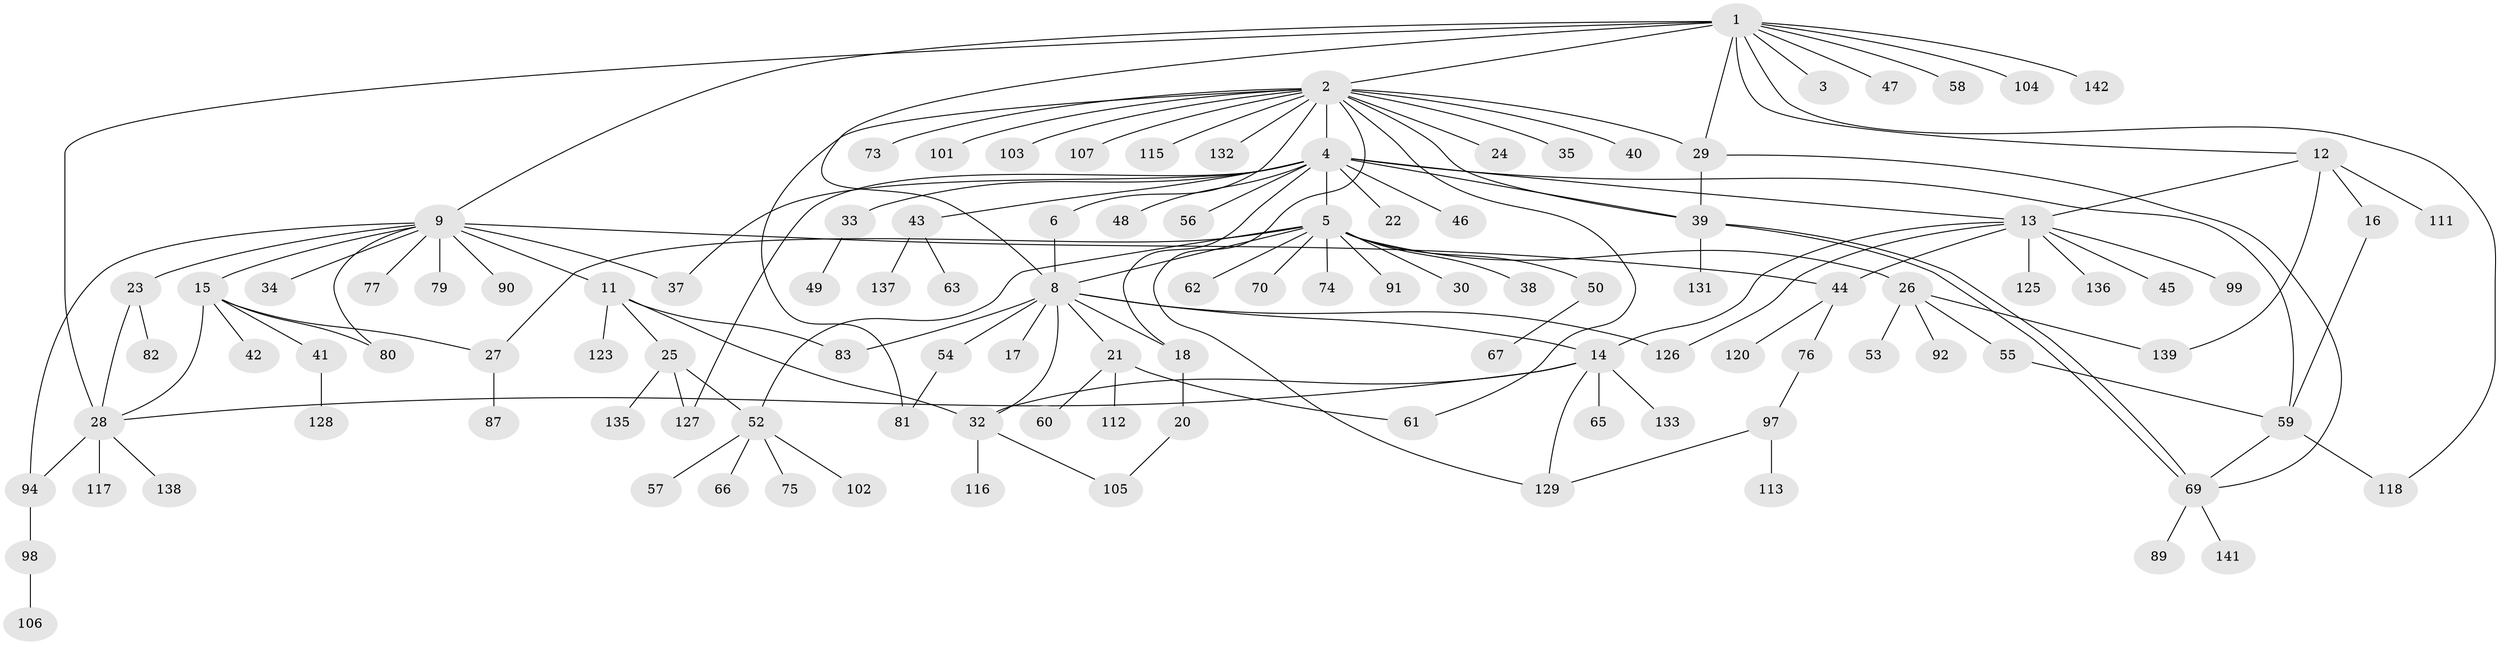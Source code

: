 // original degree distribution, {13: 0.006944444444444444, 17: 0.006944444444444444, 1: 0.4791666666666667, 12: 0.013888888888888888, 6: 0.04861111111111111, 2: 0.25, 8: 0.006944444444444444, 9: 0.006944444444444444, 5: 0.041666666666666664, 7: 0.020833333333333332, 3: 0.0763888888888889, 4: 0.041666666666666664}
// Generated by graph-tools (version 1.1) at 2025/41/03/06/25 10:41:46]
// undirected, 112 vertices, 145 edges
graph export_dot {
graph [start="1"]
  node [color=gray90,style=filled];
  1 [super="+88"];
  2 [super="+86"];
  3;
  4 [super="+36"];
  5 [super="+7"];
  6;
  8 [super="+110"];
  9 [super="+10"];
  11 [super="+19"];
  12;
  13 [super="+114"];
  14;
  15;
  16 [super="+68"];
  17;
  18;
  20 [super="+140"];
  21 [super="+71"];
  22 [super="+31"];
  23 [super="+144"];
  24;
  25;
  26 [super="+130"];
  27 [super="+78"];
  28 [super="+51"];
  29;
  30;
  32;
  33;
  34;
  35;
  37 [super="+85"];
  38;
  39 [super="+64"];
  40 [super="+84"];
  41 [super="+121"];
  42;
  43;
  44;
  45 [super="+96"];
  46;
  47 [super="+119"];
  48;
  49;
  50 [super="+122"];
  52 [super="+72"];
  53;
  54;
  55;
  56;
  57;
  58;
  59 [super="+93"];
  60;
  61;
  62 [super="+143"];
  63;
  65;
  66;
  67;
  69;
  70;
  73;
  74;
  75 [super="+124"];
  76 [super="+95"];
  77;
  79;
  80;
  81;
  82;
  83 [super="+109"];
  87;
  89;
  90;
  91;
  92;
  94 [super="+134"];
  97;
  98;
  99 [super="+100"];
  101;
  102 [super="+108"];
  103;
  104;
  105;
  106;
  107;
  111;
  112;
  113;
  115;
  116;
  117;
  118;
  120;
  123;
  125;
  126;
  127;
  128;
  129;
  131;
  132;
  133;
  135;
  136;
  137;
  138;
  139;
  141;
  142;
  1 -- 2;
  1 -- 3;
  1 -- 8;
  1 -- 9;
  1 -- 12;
  1 -- 28 [weight=2];
  1 -- 29;
  1 -- 47;
  1 -- 58;
  1 -- 118;
  1 -- 142;
  1 -- 104;
  2 -- 4 [weight=2];
  2 -- 6;
  2 -- 24;
  2 -- 29;
  2 -- 35;
  2 -- 39;
  2 -- 40;
  2 -- 61;
  2 -- 73;
  2 -- 81;
  2 -- 101;
  2 -- 107;
  2 -- 115;
  2 -- 129;
  2 -- 132;
  2 -- 103;
  4 -- 5;
  4 -- 22;
  4 -- 33;
  4 -- 39;
  4 -- 46;
  4 -- 48;
  4 -- 59;
  4 -- 127;
  4 -- 18;
  4 -- 37;
  4 -- 56;
  4 -- 43;
  4 -- 13;
  5 -- 26;
  5 -- 50;
  5 -- 62;
  5 -- 91;
  5 -- 38;
  5 -- 70;
  5 -- 8;
  5 -- 74;
  5 -- 52;
  5 -- 30;
  5 -- 27;
  6 -- 8;
  8 -- 14;
  8 -- 17;
  8 -- 18;
  8 -- 21;
  8 -- 32;
  8 -- 54;
  8 -- 126;
  8 -- 83;
  9 -- 11;
  9 -- 15;
  9 -- 23;
  9 -- 37 [weight=2];
  9 -- 77;
  9 -- 90;
  9 -- 94;
  9 -- 80;
  9 -- 34;
  9 -- 44;
  9 -- 79;
  11 -- 25;
  11 -- 83;
  11 -- 123;
  11 -- 32;
  12 -- 13;
  12 -- 16;
  12 -- 111;
  12 -- 139;
  13 -- 14;
  13 -- 45;
  13 -- 99;
  13 -- 136;
  13 -- 125;
  13 -- 44;
  13 -- 126;
  14 -- 32;
  14 -- 65;
  14 -- 129;
  14 -- 133;
  14 -- 28;
  15 -- 27;
  15 -- 41;
  15 -- 42;
  15 -- 80;
  15 -- 28;
  16 -- 59;
  18 -- 20;
  20 -- 105;
  21 -- 60;
  21 -- 61;
  21 -- 112;
  23 -- 82;
  23 -- 28;
  25 -- 52;
  25 -- 127;
  25 -- 135;
  26 -- 53;
  26 -- 55;
  26 -- 92;
  26 -- 139;
  27 -- 87;
  28 -- 117;
  28 -- 138;
  28 -- 94;
  29 -- 69;
  29 -- 39;
  32 -- 105;
  32 -- 116;
  33 -- 49;
  39 -- 69;
  39 -- 69;
  39 -- 131;
  41 -- 128;
  43 -- 63;
  43 -- 137;
  44 -- 76;
  44 -- 120;
  50 -- 67;
  52 -- 57;
  52 -- 66;
  52 -- 75;
  52 -- 102;
  54 -- 81;
  55 -- 59;
  59 -- 69;
  59 -- 118;
  69 -- 89;
  69 -- 141;
  76 -- 97;
  94 -- 98;
  97 -- 113;
  97 -- 129;
  98 -- 106;
}
